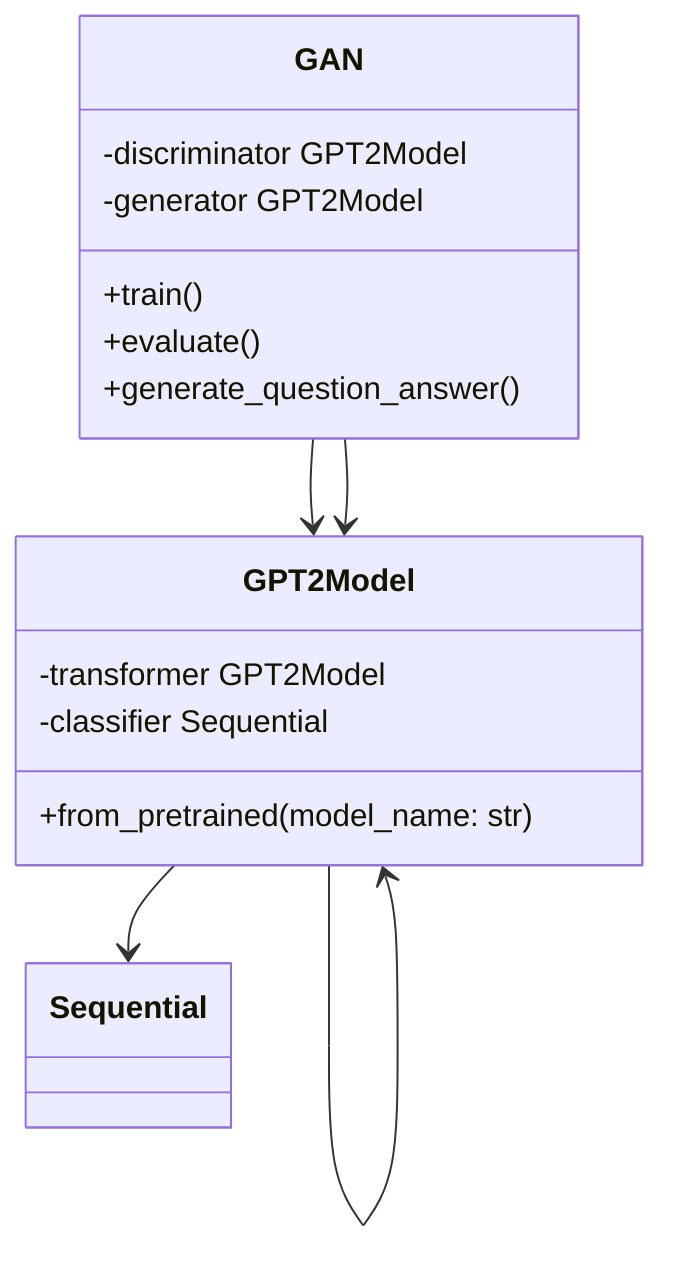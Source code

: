 classDiagram
    class GAN {
        -discriminator GPT2Model
        -generator GPT2Model
        +train() 
        +evaluate() 
        +generate_question_answer() 
    }
    class GPT2Model {
        -transformer GPT2Model
        -classifier Sequential
        +from_pretrained(model_name: str)
    }
    GAN --> GPT2Model
    GAN --> GPT2Model
    GPT2Model --> GPT2Model
    GPT2Model --> Sequential